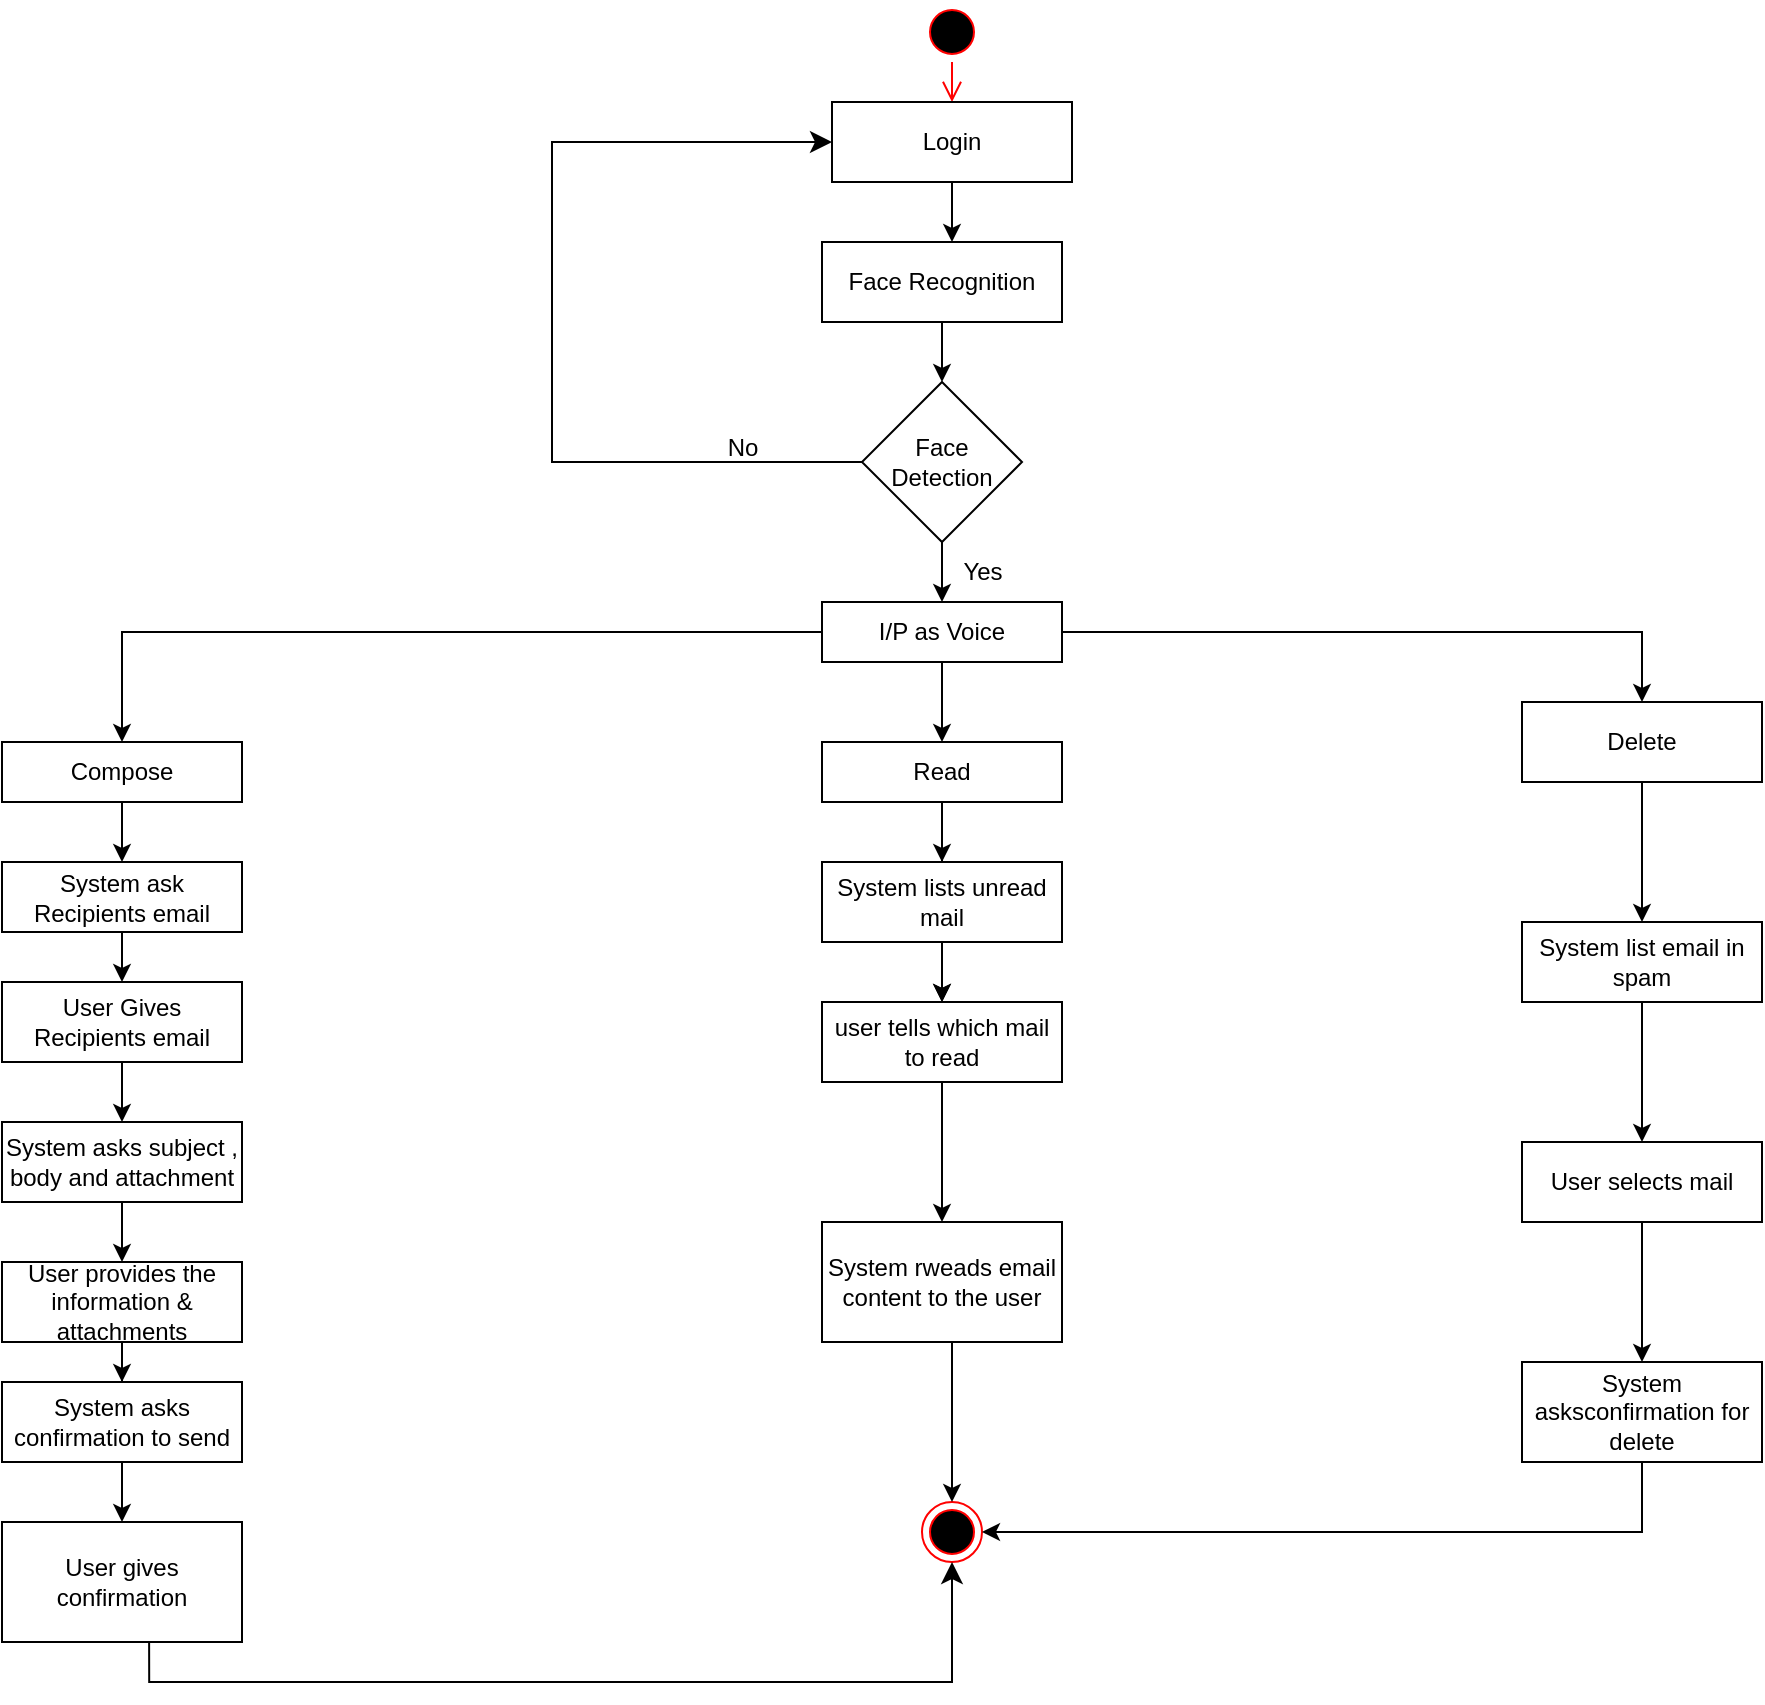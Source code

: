 <mxfile version="24.7.8">
  <diagram name="Page-1" id="Nab023gGPDAdvNxhOleP">
    <mxGraphModel dx="2145" dy="758" grid="1" gridSize="10" guides="1" tooltips="1" connect="1" arrows="1" fold="1" page="1" pageScale="1" pageWidth="850" pageHeight="1100" math="0" shadow="0">
      <root>
        <mxCell id="0" />
        <mxCell id="1" parent="0" />
        <mxCell id="5M_T1YhkCwTiFixjT03w-3" value="" style="ellipse;html=1;shape=startState;fillColor=#000000;strokeColor=#ff0000;" parent="1" vertex="1">
          <mxGeometry x="410" y="10" width="30" height="30" as="geometry" />
        </mxCell>
        <mxCell id="5M_T1YhkCwTiFixjT03w-4" value="" style="edgeStyle=orthogonalEdgeStyle;html=1;verticalAlign=bottom;endArrow=open;endSize=8;strokeColor=#ff0000;rounded=0;" parent="1" source="5M_T1YhkCwTiFixjT03w-3" edge="1">
          <mxGeometry relative="1" as="geometry">
            <mxPoint x="425" y="60" as="targetPoint" />
          </mxGeometry>
        </mxCell>
        <mxCell id="5M_T1YhkCwTiFixjT03w-9" style="edgeStyle=orthogonalEdgeStyle;rounded=0;orthogonalLoop=1;jettySize=auto;html=1;" parent="1" source="5M_T1YhkCwTiFixjT03w-8" edge="1">
          <mxGeometry relative="1" as="geometry">
            <mxPoint x="425" y="130" as="targetPoint" />
          </mxGeometry>
        </mxCell>
        <mxCell id="5M_T1YhkCwTiFixjT03w-8" value="Login" style="rounded=0;whiteSpace=wrap;html=1;" parent="1" vertex="1">
          <mxGeometry x="365" y="60" width="120" height="40" as="geometry" />
        </mxCell>
        <mxCell id="5M_T1YhkCwTiFixjT03w-12" value="" style="edgeStyle=orthogonalEdgeStyle;rounded=0;orthogonalLoop=1;jettySize=auto;html=1;" parent="1" source="5M_T1YhkCwTiFixjT03w-10" target="5M_T1YhkCwTiFixjT03w-11" edge="1">
          <mxGeometry relative="1" as="geometry" />
        </mxCell>
        <mxCell id="5M_T1YhkCwTiFixjT03w-10" value="&lt;span&gt;Face Recognition&lt;/span&gt;" style="rounded=0;whiteSpace=wrap;html=1;" parent="1" vertex="1">
          <mxGeometry x="360" y="130" width="120" height="40" as="geometry" />
        </mxCell>
        <mxCell id="5M_T1YhkCwTiFixjT03w-23" value="" style="edgeStyle=orthogonalEdgeStyle;rounded=0;orthogonalLoop=1;jettySize=auto;html=1;" parent="1" source="5M_T1YhkCwTiFixjT03w-11" target="5M_T1YhkCwTiFixjT03w-22" edge="1">
          <mxGeometry relative="1" as="geometry" />
        </mxCell>
        <mxCell id="5M_T1YhkCwTiFixjT03w-11" value="Face Detection" style="rhombus;whiteSpace=wrap;html=1;rounded=0;" parent="1" vertex="1">
          <mxGeometry x="380" y="200" width="80" height="80" as="geometry" />
        </mxCell>
        <mxCell id="5M_T1YhkCwTiFixjT03w-20" value="" style="edgeStyle=elbowEdgeStyle;elbow=horizontal;endArrow=classic;html=1;curved=0;rounded=0;endSize=8;startSize=8;exitX=0;exitY=0.5;exitDx=0;exitDy=0;" parent="1" source="5M_T1YhkCwTiFixjT03w-11" edge="1">
          <mxGeometry width="50" height="50" relative="1" as="geometry">
            <mxPoint x="315" y="130" as="sourcePoint" />
            <mxPoint x="365" y="80" as="targetPoint" />
            <Array as="points">
              <mxPoint x="225" y="-40" />
            </Array>
          </mxGeometry>
        </mxCell>
        <mxCell id="5M_T1YhkCwTiFixjT03w-21" value="No" style="text;html=1;align=center;verticalAlign=middle;resizable=0;points=[];autosize=1;strokeColor=none;fillColor=none;" parent="1" vertex="1">
          <mxGeometry x="300" y="218" width="40" height="30" as="geometry" />
        </mxCell>
        <mxCell id="5M_T1YhkCwTiFixjT03w-26" value="" style="edgeStyle=orthogonalEdgeStyle;rounded=0;orthogonalLoop=1;jettySize=auto;html=1;" parent="1" source="5M_T1YhkCwTiFixjT03w-22" target="5M_T1YhkCwTiFixjT03w-25" edge="1">
          <mxGeometry relative="1" as="geometry" />
        </mxCell>
        <mxCell id="5M_T1YhkCwTiFixjT03w-40" value="" style="edgeStyle=orthogonalEdgeStyle;rounded=0;orthogonalLoop=1;jettySize=auto;html=1;" parent="1" source="5M_T1YhkCwTiFixjT03w-22" target="5M_T1YhkCwTiFixjT03w-39" edge="1">
          <mxGeometry relative="1" as="geometry" />
        </mxCell>
        <mxCell id="5M_T1YhkCwTiFixjT03w-48" value="" style="edgeStyle=orthogonalEdgeStyle;rounded=0;orthogonalLoop=1;jettySize=auto;html=1;" parent="1" source="5M_T1YhkCwTiFixjT03w-22" target="5M_T1YhkCwTiFixjT03w-47" edge="1">
          <mxGeometry relative="1" as="geometry" />
        </mxCell>
        <mxCell id="5M_T1YhkCwTiFixjT03w-22" value="I/P as Voice" style="whiteSpace=wrap;html=1;rounded=0;" parent="1" vertex="1">
          <mxGeometry x="360" y="310" width="120" height="30" as="geometry" />
        </mxCell>
        <mxCell id="5M_T1YhkCwTiFixjT03w-24" value="Yes" style="text;html=1;align=center;verticalAlign=middle;resizable=0;points=[];autosize=1;strokeColor=none;fillColor=none;" parent="1" vertex="1">
          <mxGeometry x="420" y="280" width="40" height="30" as="geometry" />
        </mxCell>
        <mxCell id="5M_T1YhkCwTiFixjT03w-28" value="" style="edgeStyle=orthogonalEdgeStyle;rounded=0;orthogonalLoop=1;jettySize=auto;html=1;" parent="1" source="5M_T1YhkCwTiFixjT03w-25" target="5M_T1YhkCwTiFixjT03w-27" edge="1">
          <mxGeometry relative="1" as="geometry" />
        </mxCell>
        <mxCell id="5M_T1YhkCwTiFixjT03w-25" value="Compose" style="whiteSpace=wrap;html=1;rounded=0;" parent="1" vertex="1">
          <mxGeometry x="-50" y="380" width="120" height="30" as="geometry" />
        </mxCell>
        <mxCell id="5M_T1YhkCwTiFixjT03w-30" value="" style="edgeStyle=orthogonalEdgeStyle;rounded=0;orthogonalLoop=1;jettySize=auto;html=1;" parent="1" source="5M_T1YhkCwTiFixjT03w-27" target="5M_T1YhkCwTiFixjT03w-29" edge="1">
          <mxGeometry relative="1" as="geometry" />
        </mxCell>
        <mxCell id="5M_T1YhkCwTiFixjT03w-27" value="System ask Recipients email" style="rounded=0;whiteSpace=wrap;html=1;" parent="1" vertex="1">
          <mxGeometry x="-50" y="440" width="120" height="35" as="geometry" />
        </mxCell>
        <mxCell id="5M_T1YhkCwTiFixjT03w-32" value="" style="edgeStyle=orthogonalEdgeStyle;rounded=0;orthogonalLoop=1;jettySize=auto;html=1;" parent="1" source="5M_T1YhkCwTiFixjT03w-29" target="5M_T1YhkCwTiFixjT03w-31" edge="1">
          <mxGeometry relative="1" as="geometry" />
        </mxCell>
        <mxCell id="5M_T1YhkCwTiFixjT03w-29" value="User Gives Recipients email" style="whiteSpace=wrap;html=1;rounded=0;" parent="1" vertex="1">
          <mxGeometry x="-50" y="500" width="120" height="40" as="geometry" />
        </mxCell>
        <mxCell id="5M_T1YhkCwTiFixjT03w-34" value="" style="edgeStyle=orthogonalEdgeStyle;rounded=0;orthogonalLoop=1;jettySize=auto;html=1;" parent="1" source="5M_T1YhkCwTiFixjT03w-31" target="5M_T1YhkCwTiFixjT03w-33" edge="1">
          <mxGeometry relative="1" as="geometry" />
        </mxCell>
        <mxCell id="5M_T1YhkCwTiFixjT03w-31" value="System asks subject , body and attachment" style="rounded=0;whiteSpace=wrap;html=1;" parent="1" vertex="1">
          <mxGeometry x="-50" y="570" width="120" height="40" as="geometry" />
        </mxCell>
        <mxCell id="5M_T1YhkCwTiFixjT03w-36" value="" style="edgeStyle=orthogonalEdgeStyle;rounded=0;orthogonalLoop=1;jettySize=auto;html=1;" parent="1" source="5M_T1YhkCwTiFixjT03w-33" target="5M_T1YhkCwTiFixjT03w-35" edge="1">
          <mxGeometry relative="1" as="geometry" />
        </mxCell>
        <mxCell id="5M_T1YhkCwTiFixjT03w-33" value="User provides the information &amp;amp; attachments" style="rounded=0;whiteSpace=wrap;html=1;" parent="1" vertex="1">
          <mxGeometry x="-50" y="640" width="120" height="40" as="geometry" />
        </mxCell>
        <mxCell id="5M_T1YhkCwTiFixjT03w-38" value="" style="edgeStyle=orthogonalEdgeStyle;rounded=0;orthogonalLoop=1;jettySize=auto;html=1;" parent="1" source="5M_T1YhkCwTiFixjT03w-35" target="5M_T1YhkCwTiFixjT03w-37" edge="1">
          <mxGeometry relative="1" as="geometry" />
        </mxCell>
        <mxCell id="5M_T1YhkCwTiFixjT03w-35" value="System asks confirmation to send" style="rounded=0;whiteSpace=wrap;html=1;" parent="1" vertex="1">
          <mxGeometry x="-50" y="700" width="120" height="40" as="geometry" />
        </mxCell>
        <mxCell id="5M_T1YhkCwTiFixjT03w-37" value="User gives confirmation" style="whiteSpace=wrap;html=1;rounded=0;" parent="1" vertex="1">
          <mxGeometry x="-50" y="770" width="120" height="60" as="geometry" />
        </mxCell>
        <mxCell id="5M_T1YhkCwTiFixjT03w-42" value="" style="edgeStyle=orthogonalEdgeStyle;rounded=0;orthogonalLoop=1;jettySize=auto;html=1;" parent="1" source="5M_T1YhkCwTiFixjT03w-39" target="5M_T1YhkCwTiFixjT03w-41" edge="1">
          <mxGeometry relative="1" as="geometry" />
        </mxCell>
        <mxCell id="5M_T1YhkCwTiFixjT03w-55" value="" style="edgeStyle=orthogonalEdgeStyle;rounded=0;orthogonalLoop=1;jettySize=auto;html=1;" parent="1" source="5M_T1YhkCwTiFixjT03w-39" target="5M_T1YhkCwTiFixjT03w-43" edge="1">
          <mxGeometry relative="1" as="geometry" />
        </mxCell>
        <mxCell id="5M_T1YhkCwTiFixjT03w-39" value="Read" style="whiteSpace=wrap;html=1;rounded=0;" parent="1" vertex="1">
          <mxGeometry x="360" y="380" width="120" height="30" as="geometry" />
        </mxCell>
        <mxCell id="5M_T1YhkCwTiFixjT03w-44" value="" style="edgeStyle=orthogonalEdgeStyle;rounded=0;orthogonalLoop=1;jettySize=auto;html=1;" parent="1" source="5M_T1YhkCwTiFixjT03w-41" target="5M_T1YhkCwTiFixjT03w-43" edge="1">
          <mxGeometry relative="1" as="geometry" />
        </mxCell>
        <mxCell id="5M_T1YhkCwTiFixjT03w-41" value="System lists unread mail" style="whiteSpace=wrap;html=1;rounded=0;" parent="1" vertex="1">
          <mxGeometry x="360" y="440" width="120" height="40" as="geometry" />
        </mxCell>
        <mxCell id="5M_T1YhkCwTiFixjT03w-46" value="" style="edgeStyle=orthogonalEdgeStyle;rounded=0;orthogonalLoop=1;jettySize=auto;html=1;" parent="1" source="5M_T1YhkCwTiFixjT03w-43" target="5M_T1YhkCwTiFixjT03w-45" edge="1">
          <mxGeometry relative="1" as="geometry" />
        </mxCell>
        <mxCell id="5M_T1YhkCwTiFixjT03w-43" value="user tells which mail to read" style="whiteSpace=wrap;html=1;rounded=0;" parent="1" vertex="1">
          <mxGeometry x="360" y="510" width="120" height="40" as="geometry" />
        </mxCell>
        <mxCell id="5M_T1YhkCwTiFixjT03w-45" value="System rweads email content to the user" style="whiteSpace=wrap;html=1;rounded=0;" parent="1" vertex="1">
          <mxGeometry x="360" y="620" width="120" height="60" as="geometry" />
        </mxCell>
        <mxCell id="5M_T1YhkCwTiFixjT03w-50" value="" style="edgeStyle=orthogonalEdgeStyle;rounded=0;orthogonalLoop=1;jettySize=auto;html=1;" parent="1" source="5M_T1YhkCwTiFixjT03w-47" target="5M_T1YhkCwTiFixjT03w-49" edge="1">
          <mxGeometry relative="1" as="geometry" />
        </mxCell>
        <mxCell id="5M_T1YhkCwTiFixjT03w-47" value="Delete" style="whiteSpace=wrap;html=1;rounded=0;" parent="1" vertex="1">
          <mxGeometry x="710" y="360" width="120" height="40" as="geometry" />
        </mxCell>
        <mxCell id="5M_T1YhkCwTiFixjT03w-52" value="" style="edgeStyle=orthogonalEdgeStyle;rounded=0;orthogonalLoop=1;jettySize=auto;html=1;" parent="1" source="5M_T1YhkCwTiFixjT03w-49" target="5M_T1YhkCwTiFixjT03w-51" edge="1">
          <mxGeometry relative="1" as="geometry" />
        </mxCell>
        <mxCell id="5M_T1YhkCwTiFixjT03w-49" value="System list email in spam" style="whiteSpace=wrap;html=1;rounded=0;" parent="1" vertex="1">
          <mxGeometry x="710" y="470" width="120" height="40" as="geometry" />
        </mxCell>
        <mxCell id="5M_T1YhkCwTiFixjT03w-54" value="" style="edgeStyle=orthogonalEdgeStyle;rounded=0;orthogonalLoop=1;jettySize=auto;html=1;" parent="1" source="5M_T1YhkCwTiFixjT03w-51" target="5M_T1YhkCwTiFixjT03w-53" edge="1">
          <mxGeometry relative="1" as="geometry" />
        </mxCell>
        <mxCell id="5M_T1YhkCwTiFixjT03w-51" value="User selects mail" style="whiteSpace=wrap;html=1;rounded=0;" parent="1" vertex="1">
          <mxGeometry x="710" y="580" width="120" height="40" as="geometry" />
        </mxCell>
        <mxCell id="5M_T1YhkCwTiFixjT03w-53" value="System asksconfirmation for delete" style="whiteSpace=wrap;html=1;rounded=0;" parent="1" vertex="1">
          <mxGeometry x="710" y="690" width="120" height="50" as="geometry" />
        </mxCell>
        <mxCell id="5M_T1YhkCwTiFixjT03w-56" value="" style="ellipse;html=1;shape=endState;fillColor=#000000;strokeColor=#ff0000;" parent="1" vertex="1">
          <mxGeometry x="410" y="760" width="30" height="30" as="geometry" />
        </mxCell>
        <mxCell id="5M_T1YhkCwTiFixjT03w-57" value="" style="edgeStyle=segmentEdgeStyle;endArrow=classic;html=1;curved=0;rounded=0;endSize=8;startSize=8;exitX=0.613;exitY=1.003;exitDx=0;exitDy=0;exitPerimeter=0;" parent="1" source="5M_T1YhkCwTiFixjT03w-37" edge="1">
          <mxGeometry width="50" height="50" relative="1" as="geometry">
            <mxPoint x="375" y="840" as="sourcePoint" />
            <mxPoint x="425" y="790" as="targetPoint" />
            <Array as="points">
              <mxPoint x="24" y="850" />
              <mxPoint x="425" y="850" />
            </Array>
          </mxGeometry>
        </mxCell>
        <mxCell id="5M_T1YhkCwTiFixjT03w-60" style="edgeStyle=orthogonalEdgeStyle;rounded=0;orthogonalLoop=1;jettySize=auto;html=1;entryX=0.5;entryY=0;entryDx=0;entryDy=0;exitX=0.423;exitY=1.075;exitDx=0;exitDy=0;exitPerimeter=0;" parent="1" target="5M_T1YhkCwTiFixjT03w-56" edge="1">
          <mxGeometry relative="1" as="geometry">
            <mxPoint x="445" y="680" as="sourcePoint" />
            <mxPoint x="440" y="707" as="targetPoint" />
            <Array as="points">
              <mxPoint x="425" y="680" />
            </Array>
          </mxGeometry>
        </mxCell>
        <mxCell id="5M_T1YhkCwTiFixjT03w-61" style="edgeStyle=orthogonalEdgeStyle;rounded=0;orthogonalLoop=1;jettySize=auto;html=1;exitX=0.5;exitY=1;exitDx=0;exitDy=0;entryX=1;entryY=0.5;entryDx=0;entryDy=0;" parent="1" source="5M_T1YhkCwTiFixjT03w-53" target="5M_T1YhkCwTiFixjT03w-56" edge="1">
          <mxGeometry relative="1" as="geometry">
            <mxPoint x="540" y="653" as="sourcePoint" />
            <mxPoint x="450" y="790" as="targetPoint" />
            <Array as="points">
              <mxPoint x="770" y="775" />
            </Array>
          </mxGeometry>
        </mxCell>
      </root>
    </mxGraphModel>
  </diagram>
</mxfile>
